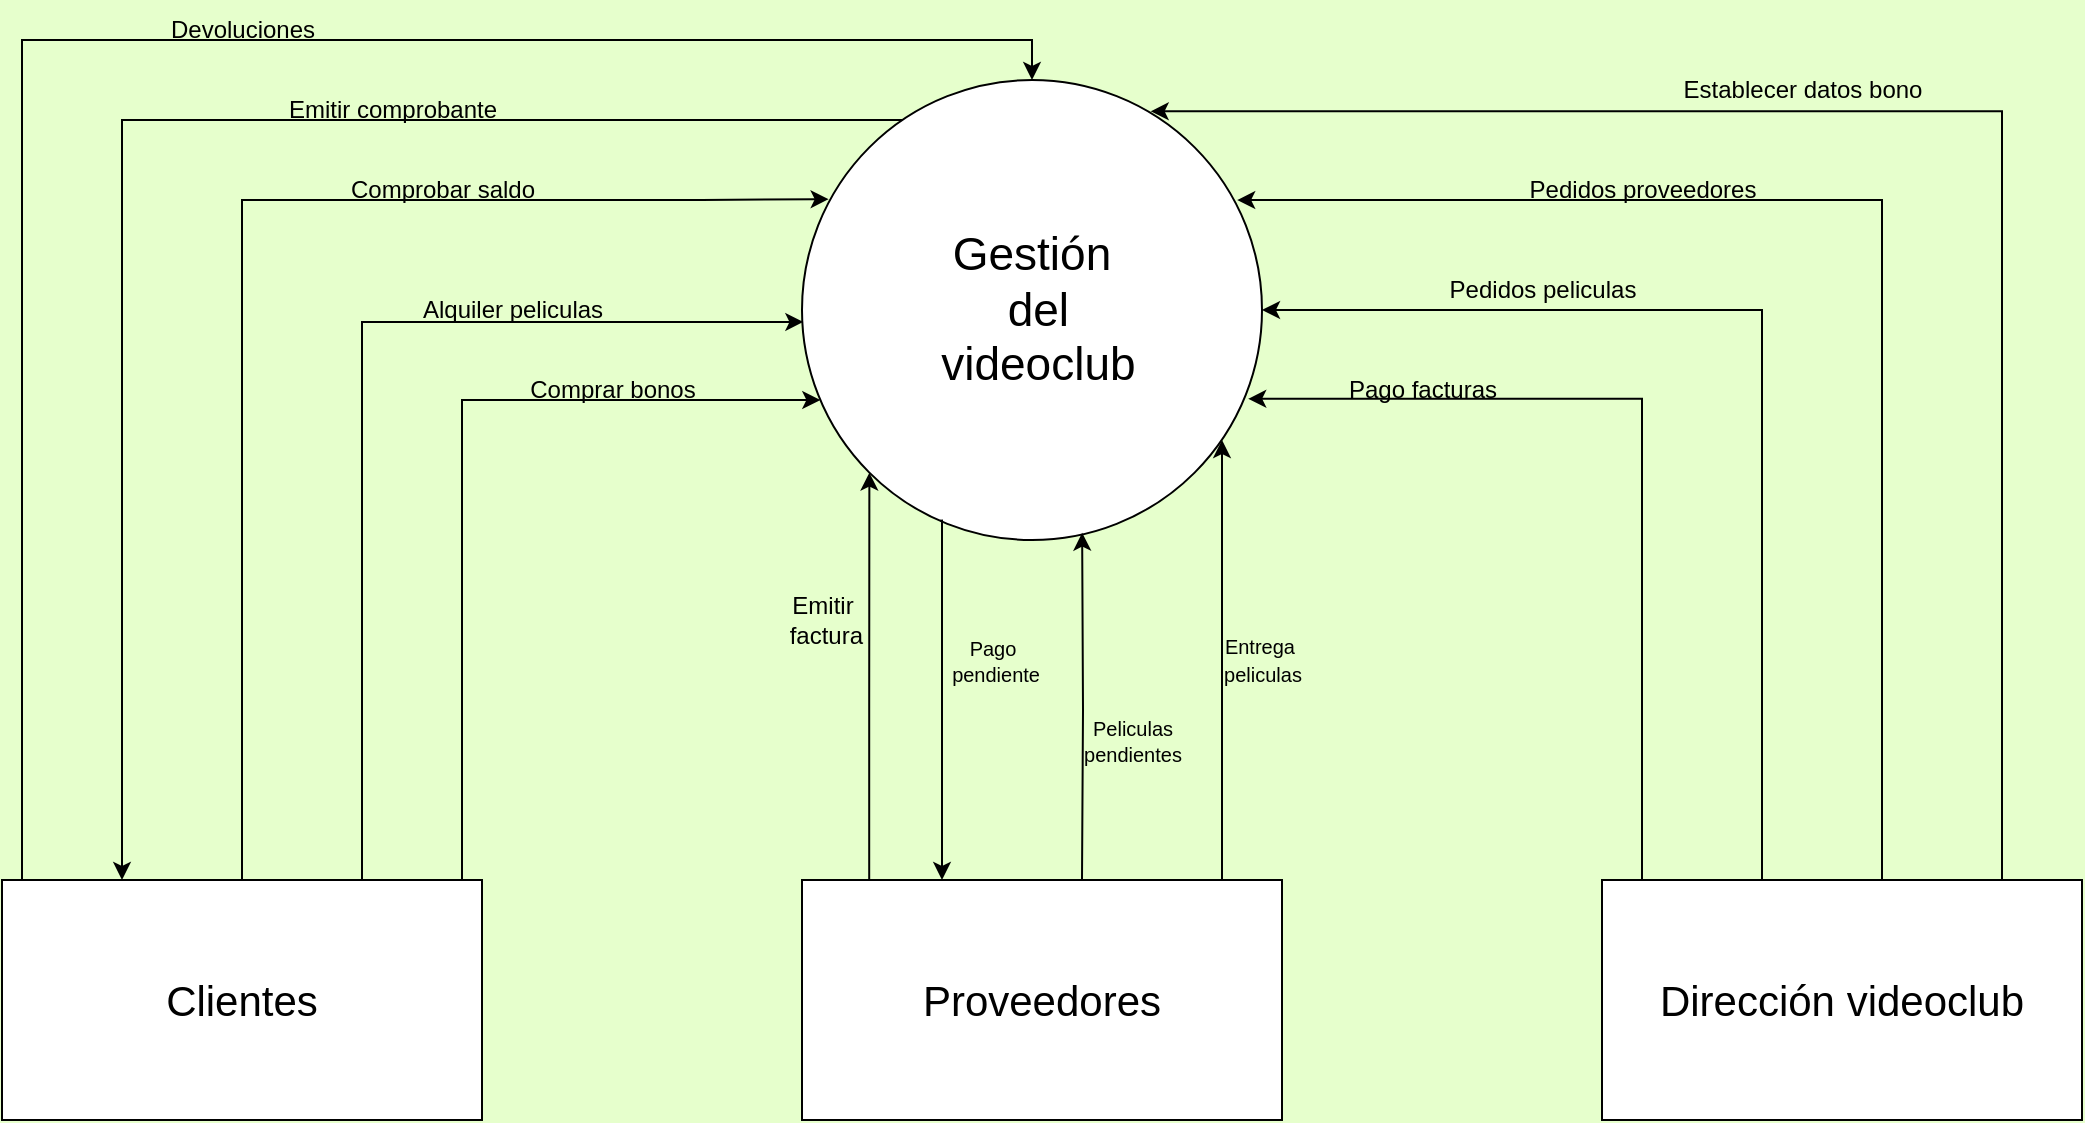 <mxfile version="24.0.2" type="device">
  <diagram name="Página-1" id="EmJALiMdoSDPTrJ1RiPm">
    <mxGraphModel dx="1748" dy="796" grid="1" gridSize="10" guides="1" tooltips="1" connect="1" arrows="1" fold="1" page="1" pageScale="1" pageWidth="1169" pageHeight="827" background="#E6FFCC" math="0" shadow="0">
      <root>
        <mxCell id="0" />
        <mxCell id="1" parent="0" />
        <mxCell id="YE4T8GTn03a8acSIZcWk-8" style="edgeStyle=orthogonalEdgeStyle;rounded=0;orthogonalLoop=1;jettySize=auto;html=1;exitX=0.5;exitY=0;exitDx=0;exitDy=0;entryX=0.044;entryY=0;entryDx=0;entryDy=0;entryPerimeter=0;startArrow=classic;startFill=1;endArrow=none;endFill=0;" parent="1" source="dgO8ZEKT8CytuHklvyCe-1" target="dgO8ZEKT8CytuHklvyCe-3" edge="1">
          <mxGeometry relative="1" as="geometry">
            <mxPoint x="100" y="610" as="targetPoint" />
            <Array as="points">
              <mxPoint x="595" y="160" />
              <mxPoint x="90" y="160" />
              <mxPoint x="90" y="610" />
              <mxPoint x="91" y="610" />
            </Array>
          </mxGeometry>
        </mxCell>
        <mxCell id="dgO8ZEKT8CytuHklvyCe-1" value="&lt;div style=&quot;font-size: 23px;&quot;&gt;&lt;font style=&quot;font-size: 23px;&quot;&gt;Gestión&lt;/font&gt;&lt;/div&gt;&lt;div style=&quot;font-size: 23px;&quot;&gt;&lt;font style=&quot;font-size: 23px;&quot;&gt;&amp;nbsp;del&lt;/font&gt;&lt;/div&gt;&lt;div style=&quot;font-size: 23px;&quot;&gt;&lt;font style=&quot;font-size: 23px;&quot;&gt;&amp;nbsp;videoclub&lt;/font&gt;&lt;/div&gt;" style="ellipse;whiteSpace=wrap;html=1;aspect=fixed;" parent="1" vertex="1">
          <mxGeometry x="480" y="180" width="230" height="230" as="geometry" />
        </mxCell>
        <mxCell id="YE4T8GTn03a8acSIZcWk-4" style="edgeStyle=orthogonalEdgeStyle;rounded=0;orthogonalLoop=1;jettySize=auto;html=1;exitX=1;exitY=0;exitDx=0;exitDy=0;" parent="1" source="dgO8ZEKT8CytuHklvyCe-3" target="dgO8ZEKT8CytuHklvyCe-1" edge="1">
          <mxGeometry relative="1" as="geometry">
            <mxPoint x="470" y="340" as="targetPoint" />
            <Array as="points">
              <mxPoint x="310" y="660" />
              <mxPoint x="310" y="340" />
            </Array>
          </mxGeometry>
        </mxCell>
        <mxCell id="YE4T8GTn03a8acSIZcWk-5" style="edgeStyle=orthogonalEdgeStyle;rounded=0;orthogonalLoop=1;jettySize=auto;html=1;exitX=0.75;exitY=0;exitDx=0;exitDy=0;entryX=0.003;entryY=0.526;entryDx=0;entryDy=0;entryPerimeter=0;" parent="1" source="dgO8ZEKT8CytuHklvyCe-3" target="dgO8ZEKT8CytuHklvyCe-1" edge="1">
          <mxGeometry relative="1" as="geometry">
            <mxPoint x="260" y="620.61" as="sourcePoint" />
            <mxPoint x="470" y="320" as="targetPoint" />
            <Array as="points">
              <mxPoint x="260" y="301" />
            </Array>
          </mxGeometry>
        </mxCell>
        <mxCell id="YE4T8GTn03a8acSIZcWk-6" style="edgeStyle=orthogonalEdgeStyle;rounded=0;orthogonalLoop=1;jettySize=auto;html=1;exitX=0.5;exitY=0;exitDx=0;exitDy=0;entryX=0.058;entryY=0.259;entryDx=0;entryDy=0;entryPerimeter=0;" parent="1" target="dgO8ZEKT8CytuHklvyCe-1" edge="1">
          <mxGeometry relative="1" as="geometry">
            <mxPoint x="90" y="660" as="sourcePoint" />
            <mxPoint x="430" y="250" as="targetPoint" />
            <Array as="points">
              <mxPoint x="200" y="660" />
              <mxPoint x="200" y="240" />
              <mxPoint x="430" y="240" />
            </Array>
          </mxGeometry>
        </mxCell>
        <mxCell id="YE4T8GTn03a8acSIZcWk-7" style="edgeStyle=orthogonalEdgeStyle;rounded=0;orthogonalLoop=1;jettySize=auto;html=1;exitX=0.25;exitY=0;exitDx=0;exitDy=0;startArrow=classic;startFill=1;endArrow=none;endFill=0;" parent="1" source="dgO8ZEKT8CytuHklvyCe-3" target="dgO8ZEKT8CytuHklvyCe-1" edge="1">
          <mxGeometry relative="1" as="geometry">
            <Array as="points">
              <mxPoint x="140" y="200" />
            </Array>
          </mxGeometry>
        </mxCell>
        <mxCell id="dgO8ZEKT8CytuHklvyCe-3" value="&lt;font style=&quot;font-size: 21px;&quot;&gt;Clientes&lt;/font&gt;" style="rounded=0;whiteSpace=wrap;html=1;" parent="1" vertex="1">
          <mxGeometry x="80" y="580" width="240" height="120" as="geometry" />
        </mxCell>
        <mxCell id="dgO8ZEKT8CytuHklvyCe-7" value="&lt;div&gt;Alquiler peliculas&lt;/div&gt;" style="text;html=1;align=center;verticalAlign=middle;resizable=0;points=[];autosize=1;strokeColor=none;fillColor=none;rotation=0;" parent="1" vertex="1">
          <mxGeometry x="280" y="280" width="110" height="30" as="geometry" />
        </mxCell>
        <mxCell id="dgO8ZEKT8CytuHklvyCe-9" value="&lt;div&gt;Comprar bonos&lt;/div&gt;" style="text;html=1;align=center;verticalAlign=middle;resizable=0;points=[];autosize=1;strokeColor=none;fillColor=none;rotation=0;" parent="1" vertex="1">
          <mxGeometry x="330" y="320" width="110" height="30" as="geometry" />
        </mxCell>
        <mxCell id="dgO8ZEKT8CytuHklvyCe-11" value="Comprobar saldo" style="text;html=1;align=center;verticalAlign=middle;resizable=0;points=[];autosize=1;strokeColor=none;fillColor=none;rotation=0;" parent="1" vertex="1">
          <mxGeometry x="240" y="220" width="120" height="30" as="geometry" />
        </mxCell>
        <mxCell id="dgO8ZEKT8CytuHklvyCe-13" value="&lt;div&gt;Emitir comprobante&lt;/div&gt;" style="text;html=1;align=center;verticalAlign=middle;resizable=0;points=[];autosize=1;strokeColor=none;fillColor=none;rotation=0;" parent="1" vertex="1">
          <mxGeometry x="210" y="180" width="130" height="30" as="geometry" />
        </mxCell>
        <mxCell id="dgO8ZEKT8CytuHklvyCe-15" value="&lt;div&gt;Devoluciones&lt;/div&gt;" style="text;html=1;align=center;verticalAlign=middle;resizable=0;points=[];autosize=1;strokeColor=none;fillColor=none;rotation=0;" parent="1" vertex="1">
          <mxGeometry x="150" y="140" width="100" height="30" as="geometry" />
        </mxCell>
        <mxCell id="dgO8ZEKT8CytuHklvyCe-17" value="&lt;div&gt;Pedidos peliculas&lt;/div&gt;" style="text;html=1;align=center;verticalAlign=middle;resizable=0;points=[];autosize=1;strokeColor=none;fillColor=none;rotation=0;" parent="1" vertex="1">
          <mxGeometry x="790" y="270" width="120" height="30" as="geometry" />
        </mxCell>
        <mxCell id="dgO8ZEKT8CytuHklvyCe-21" value="&lt;div&gt;Emitir&lt;/div&gt;&lt;div&gt;&amp;nbsp;factura&lt;/div&gt;" style="text;html=1;align=center;verticalAlign=middle;resizable=0;points=[];autosize=1;strokeColor=none;fillColor=none;rotation=0;" parent="1" vertex="1">
          <mxGeometry x="460" y="430" width="60" height="40" as="geometry" />
        </mxCell>
        <mxCell id="dgO8ZEKT8CytuHklvyCe-24" value="&lt;div style=&quot;font-size: 11px;&quot;&gt;&lt;font style=&quot;font-size: 10px;&quot;&gt;Entrega&lt;/font&gt;&lt;font style=&quot;font-size: 11px;&quot;&gt;&amp;nbsp;&lt;/font&gt;&lt;/div&gt;&lt;div style=&quot;font-size: 11px;&quot;&gt;&lt;font style=&quot;font-size: 10px;&quot;&gt;peliculas&lt;/font&gt;&lt;/div&gt;" style="text;html=1;align=center;verticalAlign=middle;resizable=0;points=[];autosize=1;strokeColor=none;fillColor=none;rotation=0;" parent="1" vertex="1">
          <mxGeometry x="680" y="450" width="60" height="40" as="geometry" />
        </mxCell>
        <mxCell id="YE4T8GTn03a8acSIZcWk-9" style="edgeStyle=orthogonalEdgeStyle;rounded=0;orthogonalLoop=1;jettySize=auto;html=1;exitX=0.14;exitY=-0.003;exitDx=0;exitDy=0;entryX=0;entryY=1;entryDx=0;entryDy=0;exitPerimeter=0;" parent="1" source="YE4T8GTn03a8acSIZcWk-2" target="dgO8ZEKT8CytuHklvyCe-1" edge="1">
          <mxGeometry relative="1" as="geometry" />
        </mxCell>
        <mxCell id="YE4T8GTn03a8acSIZcWk-2" value="&lt;div style=&quot;font-size: 13px;&quot;&gt;&lt;font style=&quot;font-size: 21px;&quot;&gt;Proveedores&lt;/font&gt;&lt;/div&gt;" style="rounded=0;whiteSpace=wrap;html=1;" parent="1" vertex="1">
          <mxGeometry x="480" y="580" width="240" height="120" as="geometry" />
        </mxCell>
        <mxCell id="YE4T8GTn03a8acSIZcWk-12" style="edgeStyle=orthogonalEdgeStyle;rounded=0;orthogonalLoop=1;jettySize=auto;html=1;exitX=0.25;exitY=0;exitDx=0;exitDy=0;entryX=1;entryY=0.5;entryDx=0;entryDy=0;" parent="1" source="YE4T8GTn03a8acSIZcWk-3" target="dgO8ZEKT8CytuHklvyCe-1" edge="1">
          <mxGeometry relative="1" as="geometry">
            <Array as="points">
              <mxPoint x="960" y="660" />
              <mxPoint x="960" y="295" />
            </Array>
          </mxGeometry>
        </mxCell>
        <mxCell id="YE4T8GTn03a8acSIZcWk-13" style="edgeStyle=orthogonalEdgeStyle;rounded=0;orthogonalLoop=1;jettySize=auto;html=1;exitX=0;exitY=0;exitDx=0;exitDy=0;entryX=0.97;entryY=0.693;entryDx=0;entryDy=0;entryPerimeter=0;" parent="1" source="YE4T8GTn03a8acSIZcWk-3" target="dgO8ZEKT8CytuHklvyCe-1" edge="1">
          <mxGeometry relative="1" as="geometry">
            <mxPoint x="790" y="350" as="targetPoint" />
            <Array as="points">
              <mxPoint x="900" y="660" />
              <mxPoint x="900" y="339" />
            </Array>
          </mxGeometry>
        </mxCell>
        <mxCell id="YE4T8GTn03a8acSIZcWk-15" style="edgeStyle=orthogonalEdgeStyle;rounded=0;orthogonalLoop=1;jettySize=auto;html=1;exitX=0.5;exitY=0;exitDx=0;exitDy=0;entryX=0.946;entryY=0.261;entryDx=0;entryDy=0;entryPerimeter=0;" parent="1" source="YE4T8GTn03a8acSIZcWk-3" target="dgO8ZEKT8CytuHklvyCe-1" edge="1">
          <mxGeometry relative="1" as="geometry">
            <mxPoint x="740" y="260" as="targetPoint" />
            <Array as="points">
              <mxPoint x="1020" y="660" />
              <mxPoint x="1020" y="240" />
            </Array>
          </mxGeometry>
        </mxCell>
        <mxCell id="YE4T8GTn03a8acSIZcWk-17" style="edgeStyle=orthogonalEdgeStyle;rounded=0;orthogonalLoop=1;jettySize=auto;html=1;exitX=0.75;exitY=0;exitDx=0;exitDy=0;entryX=0.758;entryY=0.068;entryDx=0;entryDy=0;entryPerimeter=0;" parent="1" source="YE4T8GTn03a8acSIZcWk-3" target="dgO8ZEKT8CytuHklvyCe-1" edge="1">
          <mxGeometry relative="1" as="geometry">
            <mxPoint x="760" y="170" as="targetPoint" />
            <Array as="points">
              <mxPoint x="1080" y="660" />
              <mxPoint x="1080" y="196" />
            </Array>
          </mxGeometry>
        </mxCell>
        <mxCell id="YE4T8GTn03a8acSIZcWk-3" value="&lt;font style=&quot;font-size: 21px;&quot;&gt;Dirección videoclub&lt;/font&gt;" style="rounded=0;whiteSpace=wrap;html=1;" parent="1" vertex="1">
          <mxGeometry x="880" y="580" width="240" height="120" as="geometry" />
        </mxCell>
        <mxCell id="YE4T8GTn03a8acSIZcWk-14" value="Pago facturas" style="text;html=1;align=center;verticalAlign=middle;resizable=0;points=[];autosize=1;strokeColor=none;fillColor=none;rotation=0;" parent="1" vertex="1">
          <mxGeometry x="740" y="320" width="100" height="30" as="geometry" />
        </mxCell>
        <mxCell id="YE4T8GTn03a8acSIZcWk-16" value="&lt;div&gt;Pedidos proveedores&lt;/div&gt;" style="text;html=1;align=center;verticalAlign=middle;resizable=0;points=[];autosize=1;strokeColor=none;fillColor=none;rotation=0;" parent="1" vertex="1">
          <mxGeometry x="830" y="220" width="140" height="30" as="geometry" />
        </mxCell>
        <mxCell id="YE4T8GTn03a8acSIZcWk-18" value="&lt;div&gt;Establecer datos bono&lt;/div&gt;" style="text;html=1;align=center;verticalAlign=middle;resizable=0;points=[];autosize=1;strokeColor=none;fillColor=none;" parent="1" vertex="1">
          <mxGeometry x="910" y="170" width="140" height="30" as="geometry" />
        </mxCell>
        <mxCell id="DF3ZOMmMNaVGTInuvCBj-3" value="&lt;div&gt;&lt;font style=&quot;font-size: 10px;&quot;&gt;Peliculas&lt;/font&gt;&lt;/div&gt;&lt;div style=&quot;font-size: 10px;&quot;&gt;pendientes&lt;/div&gt;" style="text;html=1;align=center;verticalAlign=middle;resizable=0;points=[];autosize=1;strokeColor=none;fillColor=none;" vertex="1" parent="1">
          <mxGeometry x="610" y="490" width="70" height="40" as="geometry" />
        </mxCell>
        <mxCell id="DF3ZOMmMNaVGTInuvCBj-4" style="edgeStyle=orthogonalEdgeStyle;rounded=0;orthogonalLoop=1;jettySize=auto;html=1;exitX=0.5;exitY=0;exitDx=0;exitDy=0;entryX=0.3;entryY=0.958;entryDx=0;entryDy=0;entryPerimeter=0;endArrow=none;endFill=0;startArrow=classic;startFill=1;" edge="1" parent="1" target="dgO8ZEKT8CytuHklvyCe-1">
          <mxGeometry relative="1" as="geometry">
            <mxPoint x="550" y="580" as="sourcePoint" />
            <mxPoint x="550" y="410" as="targetPoint" />
            <Array as="points">
              <mxPoint x="550" y="400" />
            </Array>
          </mxGeometry>
        </mxCell>
        <mxCell id="DF3ZOMmMNaVGTInuvCBj-5" value="&lt;div&gt;&lt;font style=&quot;font-size: 10px;&quot;&gt;Pago&lt;/font&gt;&lt;/div&gt;&lt;div style=&quot;font-size: 11px;&quot;&gt;&amp;nbsp;&lt;font style=&quot;font-size: 10px;&quot;&gt;pendiente&lt;/font&gt;&lt;/div&gt;" style="text;html=1;align=center;verticalAlign=middle;resizable=0;points=[];autosize=1;strokeColor=none;fillColor=none;" vertex="1" parent="1">
          <mxGeometry x="540" y="450" width="70" height="40" as="geometry" />
        </mxCell>
        <mxCell id="DF3ZOMmMNaVGTInuvCBj-6" style="edgeStyle=orthogonalEdgeStyle;rounded=0;orthogonalLoop=1;jettySize=auto;html=1;exitX=0.818;exitY=0.006;exitDx=0;exitDy=0;exitPerimeter=0;" edge="1" parent="1">
          <mxGeometry relative="1" as="geometry">
            <mxPoint x="690" y="580" as="sourcePoint" />
            <mxPoint x="690" y="360" as="targetPoint" />
          </mxGeometry>
        </mxCell>
        <mxCell id="DF3ZOMmMNaVGTInuvCBj-7" style="edgeStyle=orthogonalEdgeStyle;rounded=0;orthogonalLoop=1;jettySize=auto;html=1;exitX=0.5;exitY=0;exitDx=0;exitDy=0;entryX=0.609;entryY=0.984;entryDx=0;entryDy=0;entryPerimeter=0;" edge="1" parent="1" target="dgO8ZEKT8CytuHklvyCe-1">
          <mxGeometry relative="1" as="geometry">
            <mxPoint x="620" y="580" as="sourcePoint" />
            <mxPoint x="620" y="410" as="targetPoint" />
          </mxGeometry>
        </mxCell>
      </root>
    </mxGraphModel>
  </diagram>
</mxfile>
